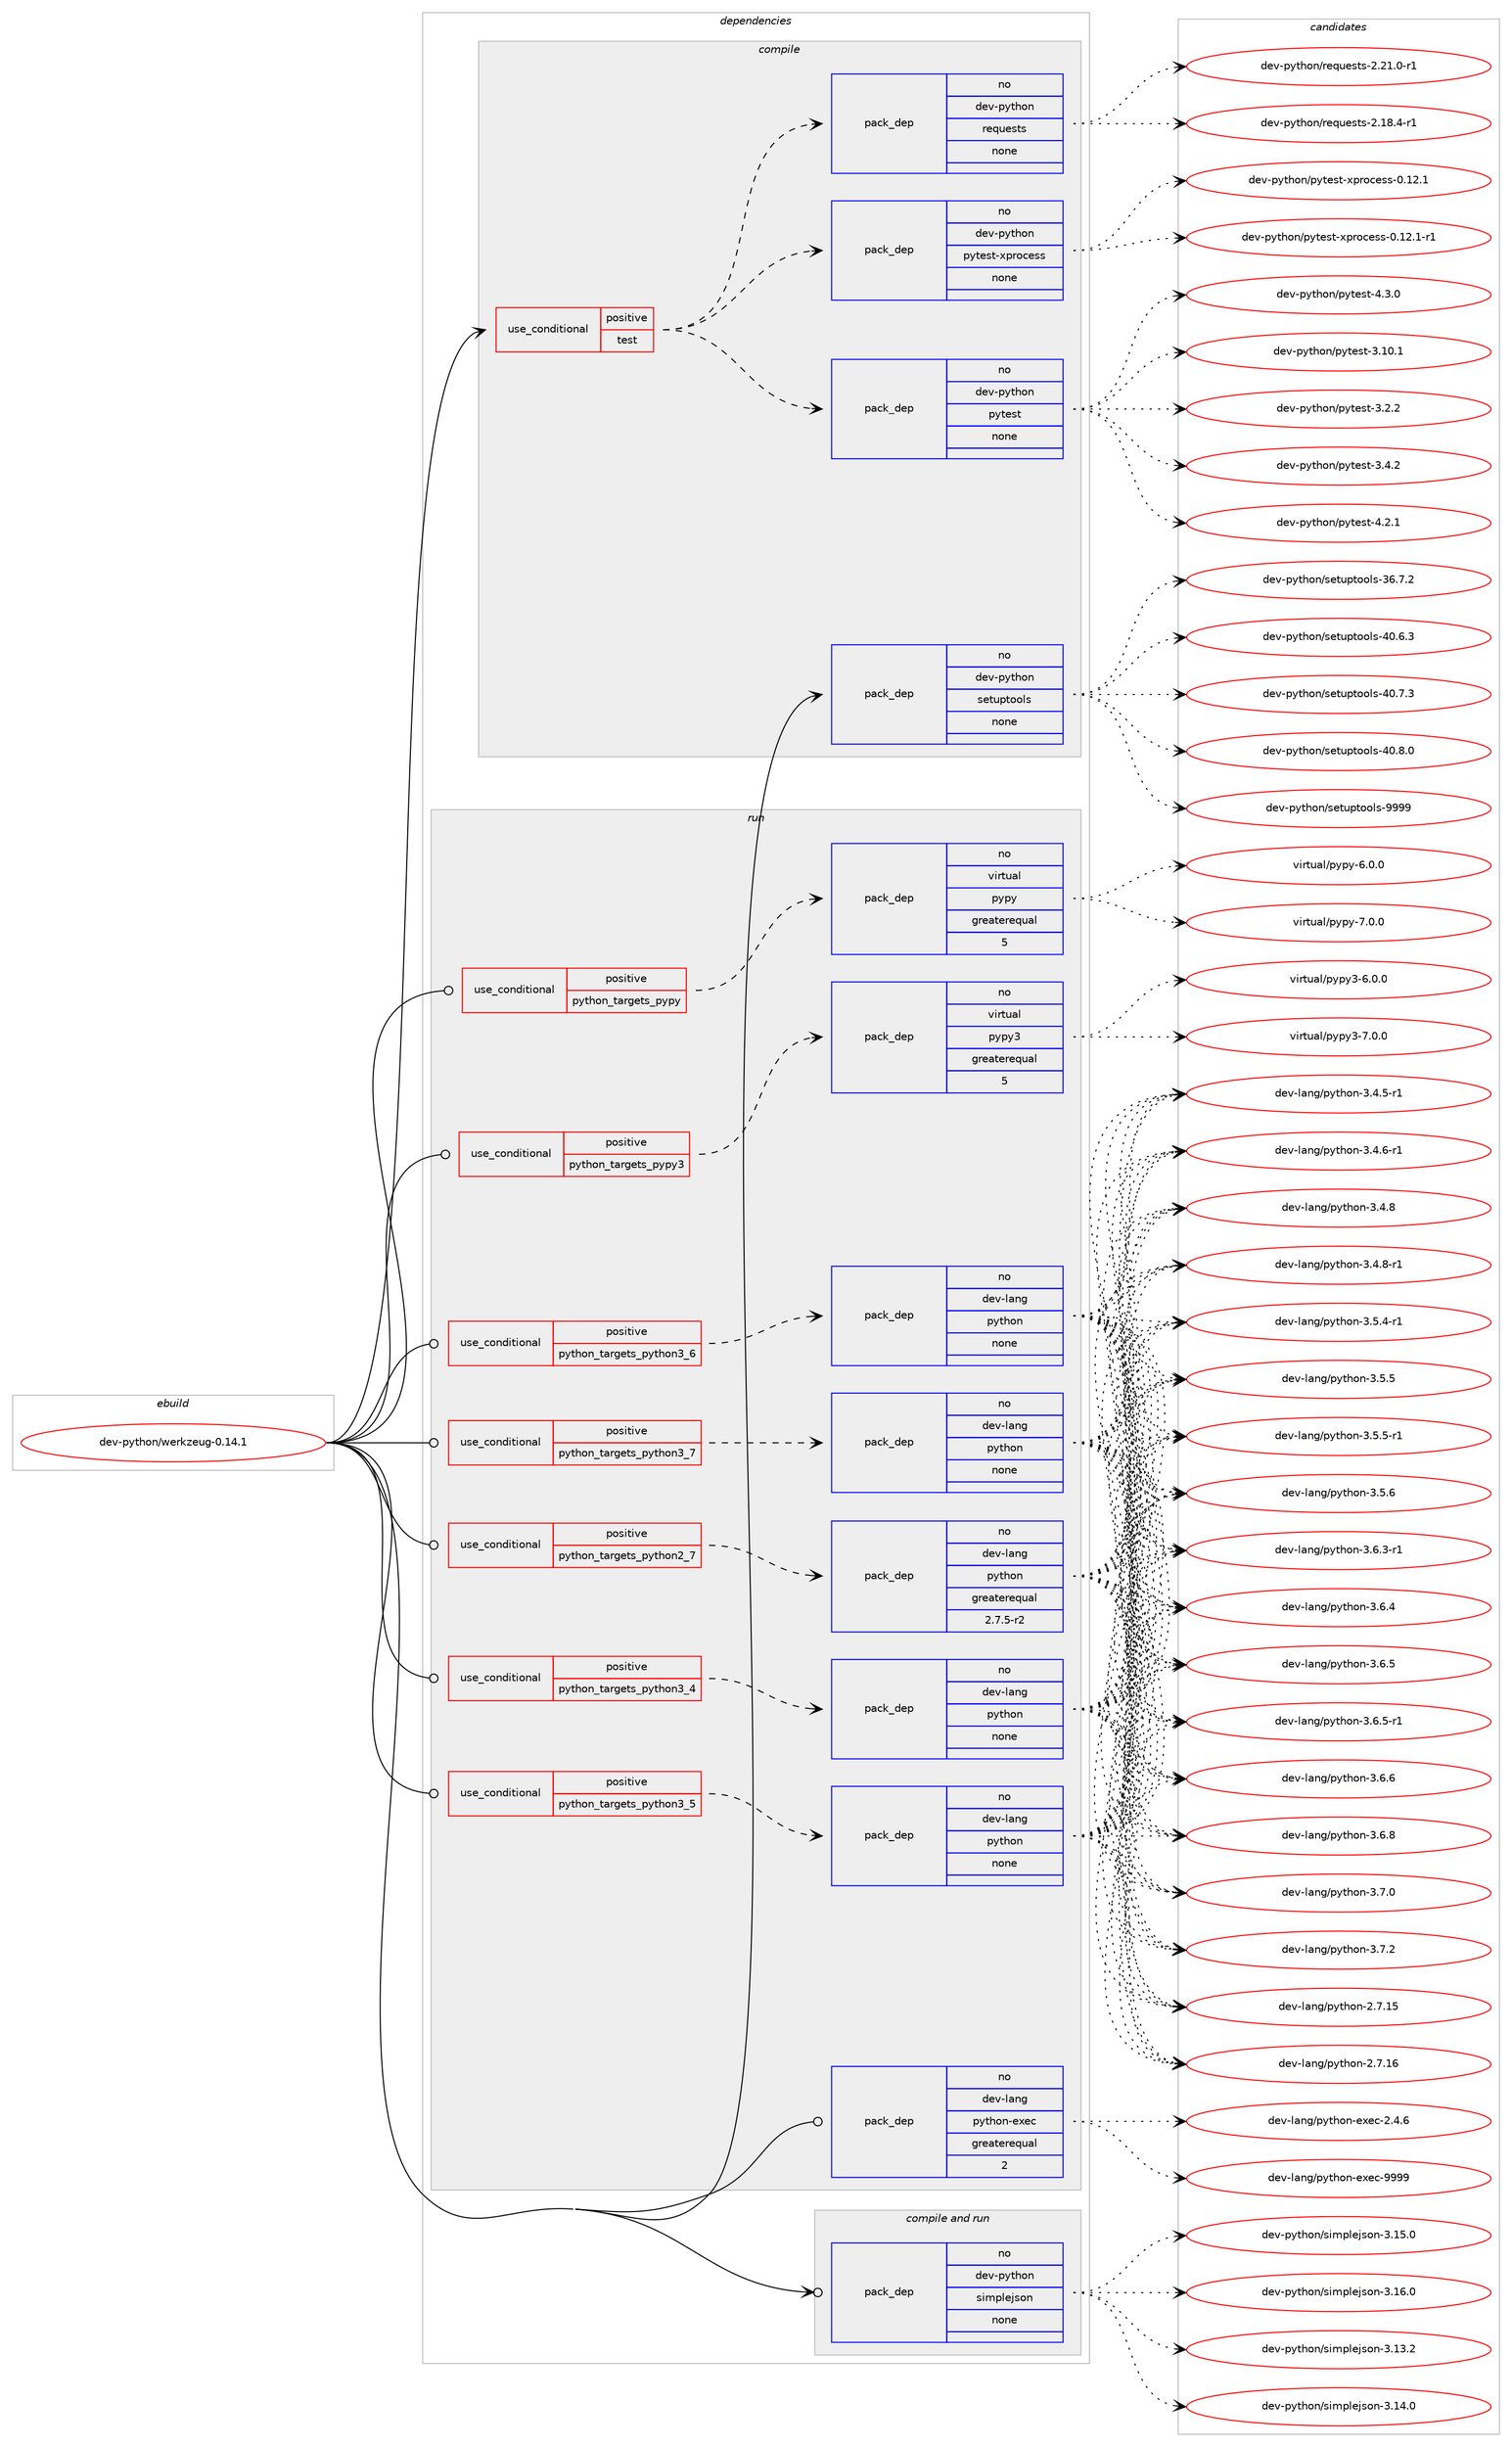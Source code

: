 digraph prolog {

# *************
# Graph options
# *************

newrank=true;
concentrate=true;
compound=true;
graph [rankdir=LR,fontname=Helvetica,fontsize=10,ranksep=1.5];#, ranksep=2.5, nodesep=0.2];
edge  [arrowhead=vee];
node  [fontname=Helvetica,fontsize=10];

# **********
# The ebuild
# **********

subgraph cluster_leftcol {
color=gray;
rank=same;
label=<<i>ebuild</i>>;
id [label="dev-python/werkzeug-0.14.1", color=red, width=4, href="../dev-python/werkzeug-0.14.1.svg"];
}

# ****************
# The dependencies
# ****************

subgraph cluster_midcol {
color=gray;
label=<<i>dependencies</i>>;
subgraph cluster_compile {
fillcolor="#eeeeee";
style=filled;
label=<<i>compile</i>>;
subgraph cond386784 {
dependency1447893 [label=<<TABLE BORDER="0" CELLBORDER="1" CELLSPACING="0" CELLPADDING="4"><TR><TD ROWSPAN="3" CELLPADDING="10">use_conditional</TD></TR><TR><TD>positive</TD></TR><TR><TD>test</TD></TR></TABLE>>, shape=none, color=red];
subgraph pack1037739 {
dependency1447894 [label=<<TABLE BORDER="0" CELLBORDER="1" CELLSPACING="0" CELLPADDING="4" WIDTH="220"><TR><TD ROWSPAN="6" CELLPADDING="30">pack_dep</TD></TR><TR><TD WIDTH="110">no</TD></TR><TR><TD>dev-python</TD></TR><TR><TD>requests</TD></TR><TR><TD>none</TD></TR><TR><TD></TD></TR></TABLE>>, shape=none, color=blue];
}
dependency1447893:e -> dependency1447894:w [weight=20,style="dashed",arrowhead="vee"];
subgraph pack1037740 {
dependency1447895 [label=<<TABLE BORDER="0" CELLBORDER="1" CELLSPACING="0" CELLPADDING="4" WIDTH="220"><TR><TD ROWSPAN="6" CELLPADDING="30">pack_dep</TD></TR><TR><TD WIDTH="110">no</TD></TR><TR><TD>dev-python</TD></TR><TR><TD>pytest</TD></TR><TR><TD>none</TD></TR><TR><TD></TD></TR></TABLE>>, shape=none, color=blue];
}
dependency1447893:e -> dependency1447895:w [weight=20,style="dashed",arrowhead="vee"];
subgraph pack1037741 {
dependency1447896 [label=<<TABLE BORDER="0" CELLBORDER="1" CELLSPACING="0" CELLPADDING="4" WIDTH="220"><TR><TD ROWSPAN="6" CELLPADDING="30">pack_dep</TD></TR><TR><TD WIDTH="110">no</TD></TR><TR><TD>dev-python</TD></TR><TR><TD>pytest-xprocess</TD></TR><TR><TD>none</TD></TR><TR><TD></TD></TR></TABLE>>, shape=none, color=blue];
}
dependency1447893:e -> dependency1447896:w [weight=20,style="dashed",arrowhead="vee"];
}
id:e -> dependency1447893:w [weight=20,style="solid",arrowhead="vee"];
subgraph pack1037742 {
dependency1447897 [label=<<TABLE BORDER="0" CELLBORDER="1" CELLSPACING="0" CELLPADDING="4" WIDTH="220"><TR><TD ROWSPAN="6" CELLPADDING="30">pack_dep</TD></TR><TR><TD WIDTH="110">no</TD></TR><TR><TD>dev-python</TD></TR><TR><TD>setuptools</TD></TR><TR><TD>none</TD></TR><TR><TD></TD></TR></TABLE>>, shape=none, color=blue];
}
id:e -> dependency1447897:w [weight=20,style="solid",arrowhead="vee"];
}
subgraph cluster_compileandrun {
fillcolor="#eeeeee";
style=filled;
label=<<i>compile and run</i>>;
subgraph pack1037743 {
dependency1447898 [label=<<TABLE BORDER="0" CELLBORDER="1" CELLSPACING="0" CELLPADDING="4" WIDTH="220"><TR><TD ROWSPAN="6" CELLPADDING="30">pack_dep</TD></TR><TR><TD WIDTH="110">no</TD></TR><TR><TD>dev-python</TD></TR><TR><TD>simplejson</TD></TR><TR><TD>none</TD></TR><TR><TD></TD></TR></TABLE>>, shape=none, color=blue];
}
id:e -> dependency1447898:w [weight=20,style="solid",arrowhead="odotvee"];
}
subgraph cluster_run {
fillcolor="#eeeeee";
style=filled;
label=<<i>run</i>>;
subgraph cond386785 {
dependency1447899 [label=<<TABLE BORDER="0" CELLBORDER="1" CELLSPACING="0" CELLPADDING="4"><TR><TD ROWSPAN="3" CELLPADDING="10">use_conditional</TD></TR><TR><TD>positive</TD></TR><TR><TD>python_targets_pypy</TD></TR></TABLE>>, shape=none, color=red];
subgraph pack1037744 {
dependency1447900 [label=<<TABLE BORDER="0" CELLBORDER="1" CELLSPACING="0" CELLPADDING="4" WIDTH="220"><TR><TD ROWSPAN="6" CELLPADDING="30">pack_dep</TD></TR><TR><TD WIDTH="110">no</TD></TR><TR><TD>virtual</TD></TR><TR><TD>pypy</TD></TR><TR><TD>greaterequal</TD></TR><TR><TD>5</TD></TR></TABLE>>, shape=none, color=blue];
}
dependency1447899:e -> dependency1447900:w [weight=20,style="dashed",arrowhead="vee"];
}
id:e -> dependency1447899:w [weight=20,style="solid",arrowhead="odot"];
subgraph cond386786 {
dependency1447901 [label=<<TABLE BORDER="0" CELLBORDER="1" CELLSPACING="0" CELLPADDING="4"><TR><TD ROWSPAN="3" CELLPADDING="10">use_conditional</TD></TR><TR><TD>positive</TD></TR><TR><TD>python_targets_pypy3</TD></TR></TABLE>>, shape=none, color=red];
subgraph pack1037745 {
dependency1447902 [label=<<TABLE BORDER="0" CELLBORDER="1" CELLSPACING="0" CELLPADDING="4" WIDTH="220"><TR><TD ROWSPAN="6" CELLPADDING="30">pack_dep</TD></TR><TR><TD WIDTH="110">no</TD></TR><TR><TD>virtual</TD></TR><TR><TD>pypy3</TD></TR><TR><TD>greaterequal</TD></TR><TR><TD>5</TD></TR></TABLE>>, shape=none, color=blue];
}
dependency1447901:e -> dependency1447902:w [weight=20,style="dashed",arrowhead="vee"];
}
id:e -> dependency1447901:w [weight=20,style="solid",arrowhead="odot"];
subgraph cond386787 {
dependency1447903 [label=<<TABLE BORDER="0" CELLBORDER="1" CELLSPACING="0" CELLPADDING="4"><TR><TD ROWSPAN="3" CELLPADDING="10">use_conditional</TD></TR><TR><TD>positive</TD></TR><TR><TD>python_targets_python2_7</TD></TR></TABLE>>, shape=none, color=red];
subgraph pack1037746 {
dependency1447904 [label=<<TABLE BORDER="0" CELLBORDER="1" CELLSPACING="0" CELLPADDING="4" WIDTH="220"><TR><TD ROWSPAN="6" CELLPADDING="30">pack_dep</TD></TR><TR><TD WIDTH="110">no</TD></TR><TR><TD>dev-lang</TD></TR><TR><TD>python</TD></TR><TR><TD>greaterequal</TD></TR><TR><TD>2.7.5-r2</TD></TR></TABLE>>, shape=none, color=blue];
}
dependency1447903:e -> dependency1447904:w [weight=20,style="dashed",arrowhead="vee"];
}
id:e -> dependency1447903:w [weight=20,style="solid",arrowhead="odot"];
subgraph cond386788 {
dependency1447905 [label=<<TABLE BORDER="0" CELLBORDER="1" CELLSPACING="0" CELLPADDING="4"><TR><TD ROWSPAN="3" CELLPADDING="10">use_conditional</TD></TR><TR><TD>positive</TD></TR><TR><TD>python_targets_python3_4</TD></TR></TABLE>>, shape=none, color=red];
subgraph pack1037747 {
dependency1447906 [label=<<TABLE BORDER="0" CELLBORDER="1" CELLSPACING="0" CELLPADDING="4" WIDTH="220"><TR><TD ROWSPAN="6" CELLPADDING="30">pack_dep</TD></TR><TR><TD WIDTH="110">no</TD></TR><TR><TD>dev-lang</TD></TR><TR><TD>python</TD></TR><TR><TD>none</TD></TR><TR><TD></TD></TR></TABLE>>, shape=none, color=blue];
}
dependency1447905:e -> dependency1447906:w [weight=20,style="dashed",arrowhead="vee"];
}
id:e -> dependency1447905:w [weight=20,style="solid",arrowhead="odot"];
subgraph cond386789 {
dependency1447907 [label=<<TABLE BORDER="0" CELLBORDER="1" CELLSPACING="0" CELLPADDING="4"><TR><TD ROWSPAN="3" CELLPADDING="10">use_conditional</TD></TR><TR><TD>positive</TD></TR><TR><TD>python_targets_python3_5</TD></TR></TABLE>>, shape=none, color=red];
subgraph pack1037748 {
dependency1447908 [label=<<TABLE BORDER="0" CELLBORDER="1" CELLSPACING="0" CELLPADDING="4" WIDTH="220"><TR><TD ROWSPAN="6" CELLPADDING="30">pack_dep</TD></TR><TR><TD WIDTH="110">no</TD></TR><TR><TD>dev-lang</TD></TR><TR><TD>python</TD></TR><TR><TD>none</TD></TR><TR><TD></TD></TR></TABLE>>, shape=none, color=blue];
}
dependency1447907:e -> dependency1447908:w [weight=20,style="dashed",arrowhead="vee"];
}
id:e -> dependency1447907:w [weight=20,style="solid",arrowhead="odot"];
subgraph cond386790 {
dependency1447909 [label=<<TABLE BORDER="0" CELLBORDER="1" CELLSPACING="0" CELLPADDING="4"><TR><TD ROWSPAN="3" CELLPADDING="10">use_conditional</TD></TR><TR><TD>positive</TD></TR><TR><TD>python_targets_python3_6</TD></TR></TABLE>>, shape=none, color=red];
subgraph pack1037749 {
dependency1447910 [label=<<TABLE BORDER="0" CELLBORDER="1" CELLSPACING="0" CELLPADDING="4" WIDTH="220"><TR><TD ROWSPAN="6" CELLPADDING="30">pack_dep</TD></TR><TR><TD WIDTH="110">no</TD></TR><TR><TD>dev-lang</TD></TR><TR><TD>python</TD></TR><TR><TD>none</TD></TR><TR><TD></TD></TR></TABLE>>, shape=none, color=blue];
}
dependency1447909:e -> dependency1447910:w [weight=20,style="dashed",arrowhead="vee"];
}
id:e -> dependency1447909:w [weight=20,style="solid",arrowhead="odot"];
subgraph cond386791 {
dependency1447911 [label=<<TABLE BORDER="0" CELLBORDER="1" CELLSPACING="0" CELLPADDING="4"><TR><TD ROWSPAN="3" CELLPADDING="10">use_conditional</TD></TR><TR><TD>positive</TD></TR><TR><TD>python_targets_python3_7</TD></TR></TABLE>>, shape=none, color=red];
subgraph pack1037750 {
dependency1447912 [label=<<TABLE BORDER="0" CELLBORDER="1" CELLSPACING="0" CELLPADDING="4" WIDTH="220"><TR><TD ROWSPAN="6" CELLPADDING="30">pack_dep</TD></TR><TR><TD WIDTH="110">no</TD></TR><TR><TD>dev-lang</TD></TR><TR><TD>python</TD></TR><TR><TD>none</TD></TR><TR><TD></TD></TR></TABLE>>, shape=none, color=blue];
}
dependency1447911:e -> dependency1447912:w [weight=20,style="dashed",arrowhead="vee"];
}
id:e -> dependency1447911:w [weight=20,style="solid",arrowhead="odot"];
subgraph pack1037751 {
dependency1447913 [label=<<TABLE BORDER="0" CELLBORDER="1" CELLSPACING="0" CELLPADDING="4" WIDTH="220"><TR><TD ROWSPAN="6" CELLPADDING="30">pack_dep</TD></TR><TR><TD WIDTH="110">no</TD></TR><TR><TD>dev-lang</TD></TR><TR><TD>python-exec</TD></TR><TR><TD>greaterequal</TD></TR><TR><TD>2</TD></TR></TABLE>>, shape=none, color=blue];
}
id:e -> dependency1447913:w [weight=20,style="solid",arrowhead="odot"];
}
}

# **************
# The candidates
# **************

subgraph cluster_choices {
rank=same;
color=gray;
label=<<i>candidates</i>>;

subgraph choice1037739 {
color=black;
nodesep=1;
choice1001011184511212111610411111047114101113117101115116115455046495646524511449 [label="dev-python/requests-2.18.4-r1", color=red, width=4,href="../dev-python/requests-2.18.4-r1.svg"];
choice1001011184511212111610411111047114101113117101115116115455046504946484511449 [label="dev-python/requests-2.21.0-r1", color=red, width=4,href="../dev-python/requests-2.21.0-r1.svg"];
dependency1447894:e -> choice1001011184511212111610411111047114101113117101115116115455046495646524511449:w [style=dotted,weight="100"];
dependency1447894:e -> choice1001011184511212111610411111047114101113117101115116115455046504946484511449:w [style=dotted,weight="100"];
}
subgraph choice1037740 {
color=black;
nodesep=1;
choice100101118451121211161041111104711212111610111511645514649484649 [label="dev-python/pytest-3.10.1", color=red, width=4,href="../dev-python/pytest-3.10.1.svg"];
choice1001011184511212111610411111047112121116101115116455146504650 [label="dev-python/pytest-3.2.2", color=red, width=4,href="../dev-python/pytest-3.2.2.svg"];
choice1001011184511212111610411111047112121116101115116455146524650 [label="dev-python/pytest-3.4.2", color=red, width=4,href="../dev-python/pytest-3.4.2.svg"];
choice1001011184511212111610411111047112121116101115116455246504649 [label="dev-python/pytest-4.2.1", color=red, width=4,href="../dev-python/pytest-4.2.1.svg"];
choice1001011184511212111610411111047112121116101115116455246514648 [label="dev-python/pytest-4.3.0", color=red, width=4,href="../dev-python/pytest-4.3.0.svg"];
dependency1447895:e -> choice100101118451121211161041111104711212111610111511645514649484649:w [style=dotted,weight="100"];
dependency1447895:e -> choice1001011184511212111610411111047112121116101115116455146504650:w [style=dotted,weight="100"];
dependency1447895:e -> choice1001011184511212111610411111047112121116101115116455146524650:w [style=dotted,weight="100"];
dependency1447895:e -> choice1001011184511212111610411111047112121116101115116455246504649:w [style=dotted,weight="100"];
dependency1447895:e -> choice1001011184511212111610411111047112121116101115116455246514648:w [style=dotted,weight="100"];
}
subgraph choice1037741 {
color=black;
nodesep=1;
choice1001011184511212111610411111047112121116101115116451201121141119910111511545484649504649 [label="dev-python/pytest-xprocess-0.12.1", color=red, width=4,href="../dev-python/pytest-xprocess-0.12.1.svg"];
choice10010111845112121116104111110471121211161011151164512011211411199101115115454846495046494511449 [label="dev-python/pytest-xprocess-0.12.1-r1", color=red, width=4,href="../dev-python/pytest-xprocess-0.12.1-r1.svg"];
dependency1447896:e -> choice1001011184511212111610411111047112121116101115116451201121141119910111511545484649504649:w [style=dotted,weight="100"];
dependency1447896:e -> choice10010111845112121116104111110471121211161011151164512011211411199101115115454846495046494511449:w [style=dotted,weight="100"];
}
subgraph choice1037742 {
color=black;
nodesep=1;
choice100101118451121211161041111104711510111611711211611111110811545515446554650 [label="dev-python/setuptools-36.7.2", color=red, width=4,href="../dev-python/setuptools-36.7.2.svg"];
choice100101118451121211161041111104711510111611711211611111110811545524846544651 [label="dev-python/setuptools-40.6.3", color=red, width=4,href="../dev-python/setuptools-40.6.3.svg"];
choice100101118451121211161041111104711510111611711211611111110811545524846554651 [label="dev-python/setuptools-40.7.3", color=red, width=4,href="../dev-python/setuptools-40.7.3.svg"];
choice100101118451121211161041111104711510111611711211611111110811545524846564648 [label="dev-python/setuptools-40.8.0", color=red, width=4,href="../dev-python/setuptools-40.8.0.svg"];
choice10010111845112121116104111110471151011161171121161111111081154557575757 [label="dev-python/setuptools-9999", color=red, width=4,href="../dev-python/setuptools-9999.svg"];
dependency1447897:e -> choice100101118451121211161041111104711510111611711211611111110811545515446554650:w [style=dotted,weight="100"];
dependency1447897:e -> choice100101118451121211161041111104711510111611711211611111110811545524846544651:w [style=dotted,weight="100"];
dependency1447897:e -> choice100101118451121211161041111104711510111611711211611111110811545524846554651:w [style=dotted,weight="100"];
dependency1447897:e -> choice100101118451121211161041111104711510111611711211611111110811545524846564648:w [style=dotted,weight="100"];
dependency1447897:e -> choice10010111845112121116104111110471151011161171121161111111081154557575757:w [style=dotted,weight="100"];
}
subgraph choice1037743 {
color=black;
nodesep=1;
choice100101118451121211161041111104711510510911210810110611511111045514649514650 [label="dev-python/simplejson-3.13.2", color=red, width=4,href="../dev-python/simplejson-3.13.2.svg"];
choice100101118451121211161041111104711510510911210810110611511111045514649524648 [label="dev-python/simplejson-3.14.0", color=red, width=4,href="../dev-python/simplejson-3.14.0.svg"];
choice100101118451121211161041111104711510510911210810110611511111045514649534648 [label="dev-python/simplejson-3.15.0", color=red, width=4,href="../dev-python/simplejson-3.15.0.svg"];
choice100101118451121211161041111104711510510911210810110611511111045514649544648 [label="dev-python/simplejson-3.16.0", color=red, width=4,href="../dev-python/simplejson-3.16.0.svg"];
dependency1447898:e -> choice100101118451121211161041111104711510510911210810110611511111045514649514650:w [style=dotted,weight="100"];
dependency1447898:e -> choice100101118451121211161041111104711510510911210810110611511111045514649524648:w [style=dotted,weight="100"];
dependency1447898:e -> choice100101118451121211161041111104711510510911210810110611511111045514649534648:w [style=dotted,weight="100"];
dependency1447898:e -> choice100101118451121211161041111104711510510911210810110611511111045514649544648:w [style=dotted,weight="100"];
}
subgraph choice1037744 {
color=black;
nodesep=1;
choice1181051141161179710847112121112121455446484648 [label="virtual/pypy-6.0.0", color=red, width=4,href="../virtual/pypy-6.0.0.svg"];
choice1181051141161179710847112121112121455546484648 [label="virtual/pypy-7.0.0", color=red, width=4,href="../virtual/pypy-7.0.0.svg"];
dependency1447900:e -> choice1181051141161179710847112121112121455446484648:w [style=dotted,weight="100"];
dependency1447900:e -> choice1181051141161179710847112121112121455546484648:w [style=dotted,weight="100"];
}
subgraph choice1037745 {
color=black;
nodesep=1;
choice118105114116117971084711212111212151455446484648 [label="virtual/pypy3-6.0.0", color=red, width=4,href="../virtual/pypy3-6.0.0.svg"];
choice118105114116117971084711212111212151455546484648 [label="virtual/pypy3-7.0.0", color=red, width=4,href="../virtual/pypy3-7.0.0.svg"];
dependency1447902:e -> choice118105114116117971084711212111212151455446484648:w [style=dotted,weight="100"];
dependency1447902:e -> choice118105114116117971084711212111212151455546484648:w [style=dotted,weight="100"];
}
subgraph choice1037746 {
color=black;
nodesep=1;
choice10010111845108971101034711212111610411111045504655464953 [label="dev-lang/python-2.7.15", color=red, width=4,href="../dev-lang/python-2.7.15.svg"];
choice10010111845108971101034711212111610411111045504655464954 [label="dev-lang/python-2.7.16", color=red, width=4,href="../dev-lang/python-2.7.16.svg"];
choice1001011184510897110103471121211161041111104551465246534511449 [label="dev-lang/python-3.4.5-r1", color=red, width=4,href="../dev-lang/python-3.4.5-r1.svg"];
choice1001011184510897110103471121211161041111104551465246544511449 [label="dev-lang/python-3.4.6-r1", color=red, width=4,href="../dev-lang/python-3.4.6-r1.svg"];
choice100101118451089711010347112121116104111110455146524656 [label="dev-lang/python-3.4.8", color=red, width=4,href="../dev-lang/python-3.4.8.svg"];
choice1001011184510897110103471121211161041111104551465246564511449 [label="dev-lang/python-3.4.8-r1", color=red, width=4,href="../dev-lang/python-3.4.8-r1.svg"];
choice1001011184510897110103471121211161041111104551465346524511449 [label="dev-lang/python-3.5.4-r1", color=red, width=4,href="../dev-lang/python-3.5.4-r1.svg"];
choice100101118451089711010347112121116104111110455146534653 [label="dev-lang/python-3.5.5", color=red, width=4,href="../dev-lang/python-3.5.5.svg"];
choice1001011184510897110103471121211161041111104551465346534511449 [label="dev-lang/python-3.5.5-r1", color=red, width=4,href="../dev-lang/python-3.5.5-r1.svg"];
choice100101118451089711010347112121116104111110455146534654 [label="dev-lang/python-3.5.6", color=red, width=4,href="../dev-lang/python-3.5.6.svg"];
choice1001011184510897110103471121211161041111104551465446514511449 [label="dev-lang/python-3.6.3-r1", color=red, width=4,href="../dev-lang/python-3.6.3-r1.svg"];
choice100101118451089711010347112121116104111110455146544652 [label="dev-lang/python-3.6.4", color=red, width=4,href="../dev-lang/python-3.6.4.svg"];
choice100101118451089711010347112121116104111110455146544653 [label="dev-lang/python-3.6.5", color=red, width=4,href="../dev-lang/python-3.6.5.svg"];
choice1001011184510897110103471121211161041111104551465446534511449 [label="dev-lang/python-3.6.5-r1", color=red, width=4,href="../dev-lang/python-3.6.5-r1.svg"];
choice100101118451089711010347112121116104111110455146544654 [label="dev-lang/python-3.6.6", color=red, width=4,href="../dev-lang/python-3.6.6.svg"];
choice100101118451089711010347112121116104111110455146544656 [label="dev-lang/python-3.6.8", color=red, width=4,href="../dev-lang/python-3.6.8.svg"];
choice100101118451089711010347112121116104111110455146554648 [label="dev-lang/python-3.7.0", color=red, width=4,href="../dev-lang/python-3.7.0.svg"];
choice100101118451089711010347112121116104111110455146554650 [label="dev-lang/python-3.7.2", color=red, width=4,href="../dev-lang/python-3.7.2.svg"];
dependency1447904:e -> choice10010111845108971101034711212111610411111045504655464953:w [style=dotted,weight="100"];
dependency1447904:e -> choice10010111845108971101034711212111610411111045504655464954:w [style=dotted,weight="100"];
dependency1447904:e -> choice1001011184510897110103471121211161041111104551465246534511449:w [style=dotted,weight="100"];
dependency1447904:e -> choice1001011184510897110103471121211161041111104551465246544511449:w [style=dotted,weight="100"];
dependency1447904:e -> choice100101118451089711010347112121116104111110455146524656:w [style=dotted,weight="100"];
dependency1447904:e -> choice1001011184510897110103471121211161041111104551465246564511449:w [style=dotted,weight="100"];
dependency1447904:e -> choice1001011184510897110103471121211161041111104551465346524511449:w [style=dotted,weight="100"];
dependency1447904:e -> choice100101118451089711010347112121116104111110455146534653:w [style=dotted,weight="100"];
dependency1447904:e -> choice1001011184510897110103471121211161041111104551465346534511449:w [style=dotted,weight="100"];
dependency1447904:e -> choice100101118451089711010347112121116104111110455146534654:w [style=dotted,weight="100"];
dependency1447904:e -> choice1001011184510897110103471121211161041111104551465446514511449:w [style=dotted,weight="100"];
dependency1447904:e -> choice100101118451089711010347112121116104111110455146544652:w [style=dotted,weight="100"];
dependency1447904:e -> choice100101118451089711010347112121116104111110455146544653:w [style=dotted,weight="100"];
dependency1447904:e -> choice1001011184510897110103471121211161041111104551465446534511449:w [style=dotted,weight="100"];
dependency1447904:e -> choice100101118451089711010347112121116104111110455146544654:w [style=dotted,weight="100"];
dependency1447904:e -> choice100101118451089711010347112121116104111110455146544656:w [style=dotted,weight="100"];
dependency1447904:e -> choice100101118451089711010347112121116104111110455146554648:w [style=dotted,weight="100"];
dependency1447904:e -> choice100101118451089711010347112121116104111110455146554650:w [style=dotted,weight="100"];
}
subgraph choice1037747 {
color=black;
nodesep=1;
choice10010111845108971101034711212111610411111045504655464953 [label="dev-lang/python-2.7.15", color=red, width=4,href="../dev-lang/python-2.7.15.svg"];
choice10010111845108971101034711212111610411111045504655464954 [label="dev-lang/python-2.7.16", color=red, width=4,href="../dev-lang/python-2.7.16.svg"];
choice1001011184510897110103471121211161041111104551465246534511449 [label="dev-lang/python-3.4.5-r1", color=red, width=4,href="../dev-lang/python-3.4.5-r1.svg"];
choice1001011184510897110103471121211161041111104551465246544511449 [label="dev-lang/python-3.4.6-r1", color=red, width=4,href="../dev-lang/python-3.4.6-r1.svg"];
choice100101118451089711010347112121116104111110455146524656 [label="dev-lang/python-3.4.8", color=red, width=4,href="../dev-lang/python-3.4.8.svg"];
choice1001011184510897110103471121211161041111104551465246564511449 [label="dev-lang/python-3.4.8-r1", color=red, width=4,href="../dev-lang/python-3.4.8-r1.svg"];
choice1001011184510897110103471121211161041111104551465346524511449 [label="dev-lang/python-3.5.4-r1", color=red, width=4,href="../dev-lang/python-3.5.4-r1.svg"];
choice100101118451089711010347112121116104111110455146534653 [label="dev-lang/python-3.5.5", color=red, width=4,href="../dev-lang/python-3.5.5.svg"];
choice1001011184510897110103471121211161041111104551465346534511449 [label="dev-lang/python-3.5.5-r1", color=red, width=4,href="../dev-lang/python-3.5.5-r1.svg"];
choice100101118451089711010347112121116104111110455146534654 [label="dev-lang/python-3.5.6", color=red, width=4,href="../dev-lang/python-3.5.6.svg"];
choice1001011184510897110103471121211161041111104551465446514511449 [label="dev-lang/python-3.6.3-r1", color=red, width=4,href="../dev-lang/python-3.6.3-r1.svg"];
choice100101118451089711010347112121116104111110455146544652 [label="dev-lang/python-3.6.4", color=red, width=4,href="../dev-lang/python-3.6.4.svg"];
choice100101118451089711010347112121116104111110455146544653 [label="dev-lang/python-3.6.5", color=red, width=4,href="../dev-lang/python-3.6.5.svg"];
choice1001011184510897110103471121211161041111104551465446534511449 [label="dev-lang/python-3.6.5-r1", color=red, width=4,href="../dev-lang/python-3.6.5-r1.svg"];
choice100101118451089711010347112121116104111110455146544654 [label="dev-lang/python-3.6.6", color=red, width=4,href="../dev-lang/python-3.6.6.svg"];
choice100101118451089711010347112121116104111110455146544656 [label="dev-lang/python-3.6.8", color=red, width=4,href="../dev-lang/python-3.6.8.svg"];
choice100101118451089711010347112121116104111110455146554648 [label="dev-lang/python-3.7.0", color=red, width=4,href="../dev-lang/python-3.7.0.svg"];
choice100101118451089711010347112121116104111110455146554650 [label="dev-lang/python-3.7.2", color=red, width=4,href="../dev-lang/python-3.7.2.svg"];
dependency1447906:e -> choice10010111845108971101034711212111610411111045504655464953:w [style=dotted,weight="100"];
dependency1447906:e -> choice10010111845108971101034711212111610411111045504655464954:w [style=dotted,weight="100"];
dependency1447906:e -> choice1001011184510897110103471121211161041111104551465246534511449:w [style=dotted,weight="100"];
dependency1447906:e -> choice1001011184510897110103471121211161041111104551465246544511449:w [style=dotted,weight="100"];
dependency1447906:e -> choice100101118451089711010347112121116104111110455146524656:w [style=dotted,weight="100"];
dependency1447906:e -> choice1001011184510897110103471121211161041111104551465246564511449:w [style=dotted,weight="100"];
dependency1447906:e -> choice1001011184510897110103471121211161041111104551465346524511449:w [style=dotted,weight="100"];
dependency1447906:e -> choice100101118451089711010347112121116104111110455146534653:w [style=dotted,weight="100"];
dependency1447906:e -> choice1001011184510897110103471121211161041111104551465346534511449:w [style=dotted,weight="100"];
dependency1447906:e -> choice100101118451089711010347112121116104111110455146534654:w [style=dotted,weight="100"];
dependency1447906:e -> choice1001011184510897110103471121211161041111104551465446514511449:w [style=dotted,weight="100"];
dependency1447906:e -> choice100101118451089711010347112121116104111110455146544652:w [style=dotted,weight="100"];
dependency1447906:e -> choice100101118451089711010347112121116104111110455146544653:w [style=dotted,weight="100"];
dependency1447906:e -> choice1001011184510897110103471121211161041111104551465446534511449:w [style=dotted,weight="100"];
dependency1447906:e -> choice100101118451089711010347112121116104111110455146544654:w [style=dotted,weight="100"];
dependency1447906:e -> choice100101118451089711010347112121116104111110455146544656:w [style=dotted,weight="100"];
dependency1447906:e -> choice100101118451089711010347112121116104111110455146554648:w [style=dotted,weight="100"];
dependency1447906:e -> choice100101118451089711010347112121116104111110455146554650:w [style=dotted,weight="100"];
}
subgraph choice1037748 {
color=black;
nodesep=1;
choice10010111845108971101034711212111610411111045504655464953 [label="dev-lang/python-2.7.15", color=red, width=4,href="../dev-lang/python-2.7.15.svg"];
choice10010111845108971101034711212111610411111045504655464954 [label="dev-lang/python-2.7.16", color=red, width=4,href="../dev-lang/python-2.7.16.svg"];
choice1001011184510897110103471121211161041111104551465246534511449 [label="dev-lang/python-3.4.5-r1", color=red, width=4,href="../dev-lang/python-3.4.5-r1.svg"];
choice1001011184510897110103471121211161041111104551465246544511449 [label="dev-lang/python-3.4.6-r1", color=red, width=4,href="../dev-lang/python-3.4.6-r1.svg"];
choice100101118451089711010347112121116104111110455146524656 [label="dev-lang/python-3.4.8", color=red, width=4,href="../dev-lang/python-3.4.8.svg"];
choice1001011184510897110103471121211161041111104551465246564511449 [label="dev-lang/python-3.4.8-r1", color=red, width=4,href="../dev-lang/python-3.4.8-r1.svg"];
choice1001011184510897110103471121211161041111104551465346524511449 [label="dev-lang/python-3.5.4-r1", color=red, width=4,href="../dev-lang/python-3.5.4-r1.svg"];
choice100101118451089711010347112121116104111110455146534653 [label="dev-lang/python-3.5.5", color=red, width=4,href="../dev-lang/python-3.5.5.svg"];
choice1001011184510897110103471121211161041111104551465346534511449 [label="dev-lang/python-3.5.5-r1", color=red, width=4,href="../dev-lang/python-3.5.5-r1.svg"];
choice100101118451089711010347112121116104111110455146534654 [label="dev-lang/python-3.5.6", color=red, width=4,href="../dev-lang/python-3.5.6.svg"];
choice1001011184510897110103471121211161041111104551465446514511449 [label="dev-lang/python-3.6.3-r1", color=red, width=4,href="../dev-lang/python-3.6.3-r1.svg"];
choice100101118451089711010347112121116104111110455146544652 [label="dev-lang/python-3.6.4", color=red, width=4,href="../dev-lang/python-3.6.4.svg"];
choice100101118451089711010347112121116104111110455146544653 [label="dev-lang/python-3.6.5", color=red, width=4,href="../dev-lang/python-3.6.5.svg"];
choice1001011184510897110103471121211161041111104551465446534511449 [label="dev-lang/python-3.6.5-r1", color=red, width=4,href="../dev-lang/python-3.6.5-r1.svg"];
choice100101118451089711010347112121116104111110455146544654 [label="dev-lang/python-3.6.6", color=red, width=4,href="../dev-lang/python-3.6.6.svg"];
choice100101118451089711010347112121116104111110455146544656 [label="dev-lang/python-3.6.8", color=red, width=4,href="../dev-lang/python-3.6.8.svg"];
choice100101118451089711010347112121116104111110455146554648 [label="dev-lang/python-3.7.0", color=red, width=4,href="../dev-lang/python-3.7.0.svg"];
choice100101118451089711010347112121116104111110455146554650 [label="dev-lang/python-3.7.2", color=red, width=4,href="../dev-lang/python-3.7.2.svg"];
dependency1447908:e -> choice10010111845108971101034711212111610411111045504655464953:w [style=dotted,weight="100"];
dependency1447908:e -> choice10010111845108971101034711212111610411111045504655464954:w [style=dotted,weight="100"];
dependency1447908:e -> choice1001011184510897110103471121211161041111104551465246534511449:w [style=dotted,weight="100"];
dependency1447908:e -> choice1001011184510897110103471121211161041111104551465246544511449:w [style=dotted,weight="100"];
dependency1447908:e -> choice100101118451089711010347112121116104111110455146524656:w [style=dotted,weight="100"];
dependency1447908:e -> choice1001011184510897110103471121211161041111104551465246564511449:w [style=dotted,weight="100"];
dependency1447908:e -> choice1001011184510897110103471121211161041111104551465346524511449:w [style=dotted,weight="100"];
dependency1447908:e -> choice100101118451089711010347112121116104111110455146534653:w [style=dotted,weight="100"];
dependency1447908:e -> choice1001011184510897110103471121211161041111104551465346534511449:w [style=dotted,weight="100"];
dependency1447908:e -> choice100101118451089711010347112121116104111110455146534654:w [style=dotted,weight="100"];
dependency1447908:e -> choice1001011184510897110103471121211161041111104551465446514511449:w [style=dotted,weight="100"];
dependency1447908:e -> choice100101118451089711010347112121116104111110455146544652:w [style=dotted,weight="100"];
dependency1447908:e -> choice100101118451089711010347112121116104111110455146544653:w [style=dotted,weight="100"];
dependency1447908:e -> choice1001011184510897110103471121211161041111104551465446534511449:w [style=dotted,weight="100"];
dependency1447908:e -> choice100101118451089711010347112121116104111110455146544654:w [style=dotted,weight="100"];
dependency1447908:e -> choice100101118451089711010347112121116104111110455146544656:w [style=dotted,weight="100"];
dependency1447908:e -> choice100101118451089711010347112121116104111110455146554648:w [style=dotted,weight="100"];
dependency1447908:e -> choice100101118451089711010347112121116104111110455146554650:w [style=dotted,weight="100"];
}
subgraph choice1037749 {
color=black;
nodesep=1;
choice10010111845108971101034711212111610411111045504655464953 [label="dev-lang/python-2.7.15", color=red, width=4,href="../dev-lang/python-2.7.15.svg"];
choice10010111845108971101034711212111610411111045504655464954 [label="dev-lang/python-2.7.16", color=red, width=4,href="../dev-lang/python-2.7.16.svg"];
choice1001011184510897110103471121211161041111104551465246534511449 [label="dev-lang/python-3.4.5-r1", color=red, width=4,href="../dev-lang/python-3.4.5-r1.svg"];
choice1001011184510897110103471121211161041111104551465246544511449 [label="dev-lang/python-3.4.6-r1", color=red, width=4,href="../dev-lang/python-3.4.6-r1.svg"];
choice100101118451089711010347112121116104111110455146524656 [label="dev-lang/python-3.4.8", color=red, width=4,href="../dev-lang/python-3.4.8.svg"];
choice1001011184510897110103471121211161041111104551465246564511449 [label="dev-lang/python-3.4.8-r1", color=red, width=4,href="../dev-lang/python-3.4.8-r1.svg"];
choice1001011184510897110103471121211161041111104551465346524511449 [label="dev-lang/python-3.5.4-r1", color=red, width=4,href="../dev-lang/python-3.5.4-r1.svg"];
choice100101118451089711010347112121116104111110455146534653 [label="dev-lang/python-3.5.5", color=red, width=4,href="../dev-lang/python-3.5.5.svg"];
choice1001011184510897110103471121211161041111104551465346534511449 [label="dev-lang/python-3.5.5-r1", color=red, width=4,href="../dev-lang/python-3.5.5-r1.svg"];
choice100101118451089711010347112121116104111110455146534654 [label="dev-lang/python-3.5.6", color=red, width=4,href="../dev-lang/python-3.5.6.svg"];
choice1001011184510897110103471121211161041111104551465446514511449 [label="dev-lang/python-3.6.3-r1", color=red, width=4,href="../dev-lang/python-3.6.3-r1.svg"];
choice100101118451089711010347112121116104111110455146544652 [label="dev-lang/python-3.6.4", color=red, width=4,href="../dev-lang/python-3.6.4.svg"];
choice100101118451089711010347112121116104111110455146544653 [label="dev-lang/python-3.6.5", color=red, width=4,href="../dev-lang/python-3.6.5.svg"];
choice1001011184510897110103471121211161041111104551465446534511449 [label="dev-lang/python-3.6.5-r1", color=red, width=4,href="../dev-lang/python-3.6.5-r1.svg"];
choice100101118451089711010347112121116104111110455146544654 [label="dev-lang/python-3.6.6", color=red, width=4,href="../dev-lang/python-3.6.6.svg"];
choice100101118451089711010347112121116104111110455146544656 [label="dev-lang/python-3.6.8", color=red, width=4,href="../dev-lang/python-3.6.8.svg"];
choice100101118451089711010347112121116104111110455146554648 [label="dev-lang/python-3.7.0", color=red, width=4,href="../dev-lang/python-3.7.0.svg"];
choice100101118451089711010347112121116104111110455146554650 [label="dev-lang/python-3.7.2", color=red, width=4,href="../dev-lang/python-3.7.2.svg"];
dependency1447910:e -> choice10010111845108971101034711212111610411111045504655464953:w [style=dotted,weight="100"];
dependency1447910:e -> choice10010111845108971101034711212111610411111045504655464954:w [style=dotted,weight="100"];
dependency1447910:e -> choice1001011184510897110103471121211161041111104551465246534511449:w [style=dotted,weight="100"];
dependency1447910:e -> choice1001011184510897110103471121211161041111104551465246544511449:w [style=dotted,weight="100"];
dependency1447910:e -> choice100101118451089711010347112121116104111110455146524656:w [style=dotted,weight="100"];
dependency1447910:e -> choice1001011184510897110103471121211161041111104551465246564511449:w [style=dotted,weight="100"];
dependency1447910:e -> choice1001011184510897110103471121211161041111104551465346524511449:w [style=dotted,weight="100"];
dependency1447910:e -> choice100101118451089711010347112121116104111110455146534653:w [style=dotted,weight="100"];
dependency1447910:e -> choice1001011184510897110103471121211161041111104551465346534511449:w [style=dotted,weight="100"];
dependency1447910:e -> choice100101118451089711010347112121116104111110455146534654:w [style=dotted,weight="100"];
dependency1447910:e -> choice1001011184510897110103471121211161041111104551465446514511449:w [style=dotted,weight="100"];
dependency1447910:e -> choice100101118451089711010347112121116104111110455146544652:w [style=dotted,weight="100"];
dependency1447910:e -> choice100101118451089711010347112121116104111110455146544653:w [style=dotted,weight="100"];
dependency1447910:e -> choice1001011184510897110103471121211161041111104551465446534511449:w [style=dotted,weight="100"];
dependency1447910:e -> choice100101118451089711010347112121116104111110455146544654:w [style=dotted,weight="100"];
dependency1447910:e -> choice100101118451089711010347112121116104111110455146544656:w [style=dotted,weight="100"];
dependency1447910:e -> choice100101118451089711010347112121116104111110455146554648:w [style=dotted,weight="100"];
dependency1447910:e -> choice100101118451089711010347112121116104111110455146554650:w [style=dotted,weight="100"];
}
subgraph choice1037750 {
color=black;
nodesep=1;
choice10010111845108971101034711212111610411111045504655464953 [label="dev-lang/python-2.7.15", color=red, width=4,href="../dev-lang/python-2.7.15.svg"];
choice10010111845108971101034711212111610411111045504655464954 [label="dev-lang/python-2.7.16", color=red, width=4,href="../dev-lang/python-2.7.16.svg"];
choice1001011184510897110103471121211161041111104551465246534511449 [label="dev-lang/python-3.4.5-r1", color=red, width=4,href="../dev-lang/python-3.4.5-r1.svg"];
choice1001011184510897110103471121211161041111104551465246544511449 [label="dev-lang/python-3.4.6-r1", color=red, width=4,href="../dev-lang/python-3.4.6-r1.svg"];
choice100101118451089711010347112121116104111110455146524656 [label="dev-lang/python-3.4.8", color=red, width=4,href="../dev-lang/python-3.4.8.svg"];
choice1001011184510897110103471121211161041111104551465246564511449 [label="dev-lang/python-3.4.8-r1", color=red, width=4,href="../dev-lang/python-3.4.8-r1.svg"];
choice1001011184510897110103471121211161041111104551465346524511449 [label="dev-lang/python-3.5.4-r1", color=red, width=4,href="../dev-lang/python-3.5.4-r1.svg"];
choice100101118451089711010347112121116104111110455146534653 [label="dev-lang/python-3.5.5", color=red, width=4,href="../dev-lang/python-3.5.5.svg"];
choice1001011184510897110103471121211161041111104551465346534511449 [label="dev-lang/python-3.5.5-r1", color=red, width=4,href="../dev-lang/python-3.5.5-r1.svg"];
choice100101118451089711010347112121116104111110455146534654 [label="dev-lang/python-3.5.6", color=red, width=4,href="../dev-lang/python-3.5.6.svg"];
choice1001011184510897110103471121211161041111104551465446514511449 [label="dev-lang/python-3.6.3-r1", color=red, width=4,href="../dev-lang/python-3.6.3-r1.svg"];
choice100101118451089711010347112121116104111110455146544652 [label="dev-lang/python-3.6.4", color=red, width=4,href="../dev-lang/python-3.6.4.svg"];
choice100101118451089711010347112121116104111110455146544653 [label="dev-lang/python-3.6.5", color=red, width=4,href="../dev-lang/python-3.6.5.svg"];
choice1001011184510897110103471121211161041111104551465446534511449 [label="dev-lang/python-3.6.5-r1", color=red, width=4,href="../dev-lang/python-3.6.5-r1.svg"];
choice100101118451089711010347112121116104111110455146544654 [label="dev-lang/python-3.6.6", color=red, width=4,href="../dev-lang/python-3.6.6.svg"];
choice100101118451089711010347112121116104111110455146544656 [label="dev-lang/python-3.6.8", color=red, width=4,href="../dev-lang/python-3.6.8.svg"];
choice100101118451089711010347112121116104111110455146554648 [label="dev-lang/python-3.7.0", color=red, width=4,href="../dev-lang/python-3.7.0.svg"];
choice100101118451089711010347112121116104111110455146554650 [label="dev-lang/python-3.7.2", color=red, width=4,href="../dev-lang/python-3.7.2.svg"];
dependency1447912:e -> choice10010111845108971101034711212111610411111045504655464953:w [style=dotted,weight="100"];
dependency1447912:e -> choice10010111845108971101034711212111610411111045504655464954:w [style=dotted,weight="100"];
dependency1447912:e -> choice1001011184510897110103471121211161041111104551465246534511449:w [style=dotted,weight="100"];
dependency1447912:e -> choice1001011184510897110103471121211161041111104551465246544511449:w [style=dotted,weight="100"];
dependency1447912:e -> choice100101118451089711010347112121116104111110455146524656:w [style=dotted,weight="100"];
dependency1447912:e -> choice1001011184510897110103471121211161041111104551465246564511449:w [style=dotted,weight="100"];
dependency1447912:e -> choice1001011184510897110103471121211161041111104551465346524511449:w [style=dotted,weight="100"];
dependency1447912:e -> choice100101118451089711010347112121116104111110455146534653:w [style=dotted,weight="100"];
dependency1447912:e -> choice1001011184510897110103471121211161041111104551465346534511449:w [style=dotted,weight="100"];
dependency1447912:e -> choice100101118451089711010347112121116104111110455146534654:w [style=dotted,weight="100"];
dependency1447912:e -> choice1001011184510897110103471121211161041111104551465446514511449:w [style=dotted,weight="100"];
dependency1447912:e -> choice100101118451089711010347112121116104111110455146544652:w [style=dotted,weight="100"];
dependency1447912:e -> choice100101118451089711010347112121116104111110455146544653:w [style=dotted,weight="100"];
dependency1447912:e -> choice1001011184510897110103471121211161041111104551465446534511449:w [style=dotted,weight="100"];
dependency1447912:e -> choice100101118451089711010347112121116104111110455146544654:w [style=dotted,weight="100"];
dependency1447912:e -> choice100101118451089711010347112121116104111110455146544656:w [style=dotted,weight="100"];
dependency1447912:e -> choice100101118451089711010347112121116104111110455146554648:w [style=dotted,weight="100"];
dependency1447912:e -> choice100101118451089711010347112121116104111110455146554650:w [style=dotted,weight="100"];
}
subgraph choice1037751 {
color=black;
nodesep=1;
choice1001011184510897110103471121211161041111104510112010199455046524654 [label="dev-lang/python-exec-2.4.6", color=red, width=4,href="../dev-lang/python-exec-2.4.6.svg"];
choice10010111845108971101034711212111610411111045101120101994557575757 [label="dev-lang/python-exec-9999", color=red, width=4,href="../dev-lang/python-exec-9999.svg"];
dependency1447913:e -> choice1001011184510897110103471121211161041111104510112010199455046524654:w [style=dotted,weight="100"];
dependency1447913:e -> choice10010111845108971101034711212111610411111045101120101994557575757:w [style=dotted,weight="100"];
}
}

}
